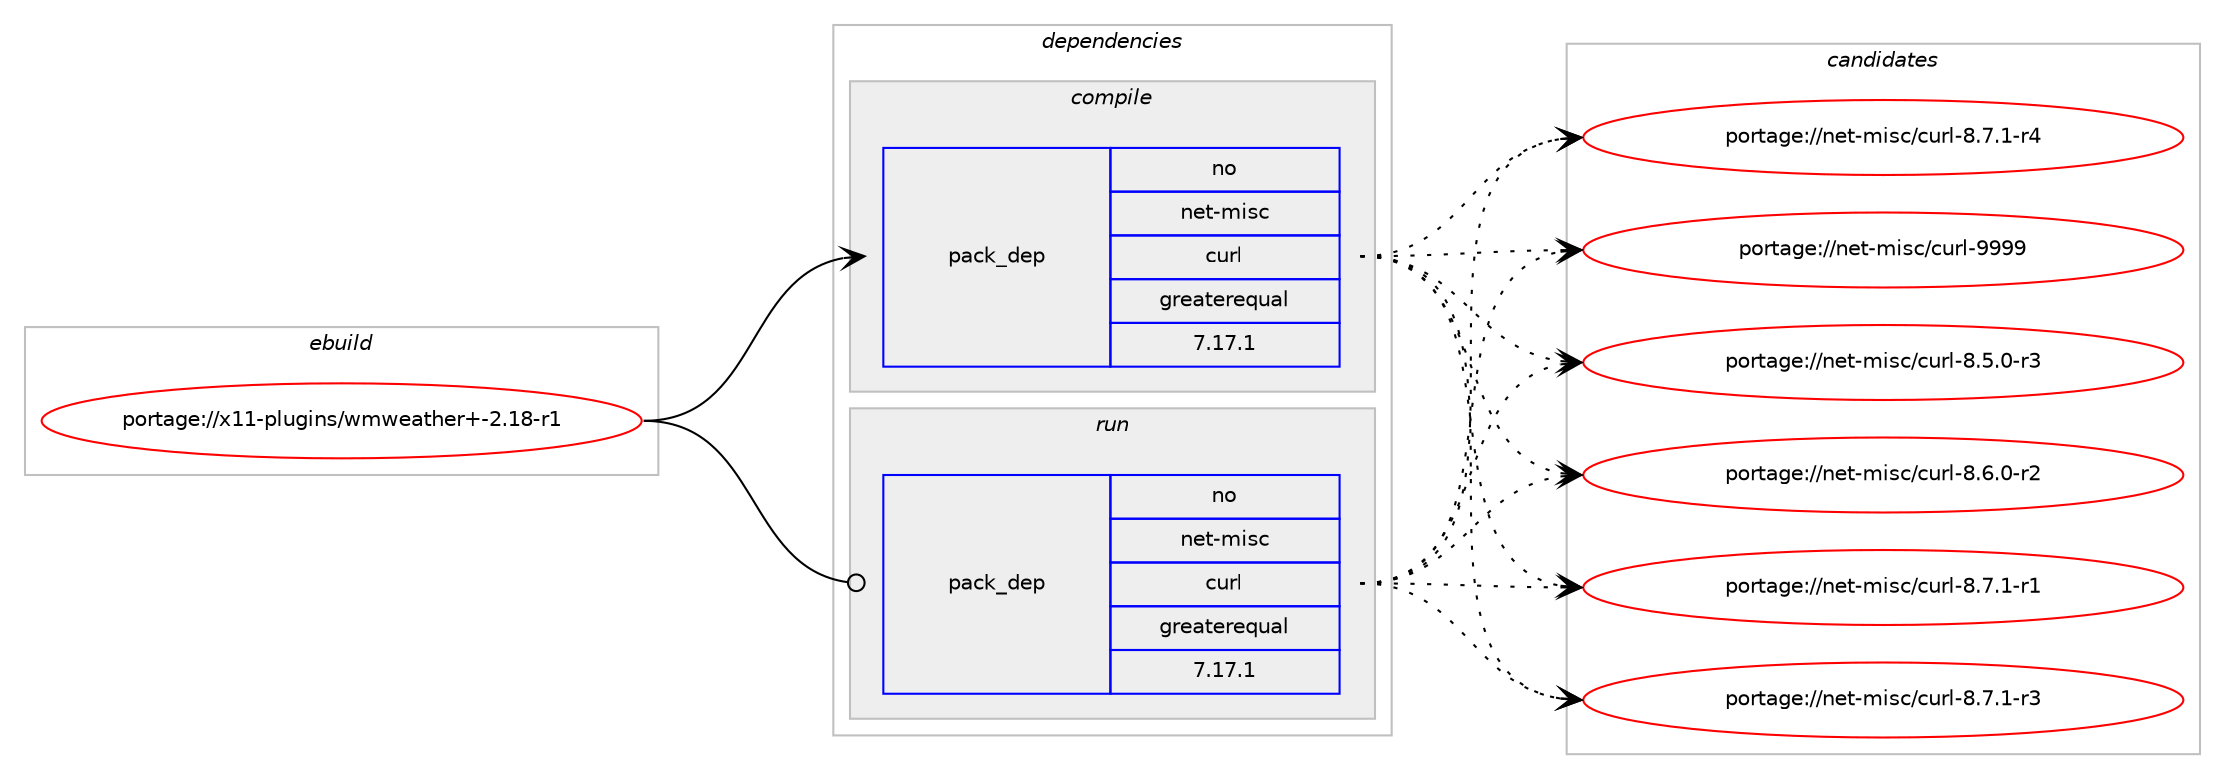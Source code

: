 digraph prolog {

# *************
# Graph options
# *************

newrank=true;
concentrate=true;
compound=true;
graph [rankdir=LR,fontname=Helvetica,fontsize=10,ranksep=1.5];#, ranksep=2.5, nodesep=0.2];
edge  [arrowhead=vee];
node  [fontname=Helvetica,fontsize=10];

# **********
# The ebuild
# **********

subgraph cluster_leftcol {
color=gray;
rank=same;
label=<<i>ebuild</i>>;
id [label="portage://x11-plugins/wmweather+-2.18-r1", color=red, width=4, href="../x11-plugins/wmweather+-2.18-r1.svg"];
}

# ****************
# The dependencies
# ****************

subgraph cluster_midcol {
color=gray;
label=<<i>dependencies</i>>;
subgraph cluster_compile {
fillcolor="#eeeeee";
style=filled;
label=<<i>compile</i>>;
# *** BEGIN UNKNOWN DEPENDENCY TYPE (TODO) ***
# id -> package_dependency(portage://x11-plugins/wmweather+-2.18-r1,install,no,dev-libs,libpcre,none,[,,],[],[])
# *** END UNKNOWN DEPENDENCY TYPE (TODO) ***

subgraph pack1527 {
dependency4477 [label=<<TABLE BORDER="0" CELLBORDER="1" CELLSPACING="0" CELLPADDING="4" WIDTH="220"><TR><TD ROWSPAN="6" CELLPADDING="30">pack_dep</TD></TR><TR><TD WIDTH="110">no</TD></TR><TR><TD>net-misc</TD></TR><TR><TD>curl</TD></TR><TR><TD>greaterequal</TD></TR><TR><TD>7.17.1</TD></TR></TABLE>>, shape=none, color=blue];
}
id:e -> dependency4477:w [weight=20,style="solid",arrowhead="vee"];
# *** BEGIN UNKNOWN DEPENDENCY TYPE (TODO) ***
# id -> package_dependency(portage://x11-plugins/wmweather+-2.18-r1,install,no,x11-libs,libX11,none,[,,],[],[])
# *** END UNKNOWN DEPENDENCY TYPE (TODO) ***

# *** BEGIN UNKNOWN DEPENDENCY TYPE (TODO) ***
# id -> package_dependency(portage://x11-plugins/wmweather+-2.18-r1,install,no,x11-libs,libXext,none,[,,],[],[])
# *** END UNKNOWN DEPENDENCY TYPE (TODO) ***

# *** BEGIN UNKNOWN DEPENDENCY TYPE (TODO) ***
# id -> package_dependency(portage://x11-plugins/wmweather+-2.18-r1,install,no,x11-libs,libXpm,none,[,,],[],[])
# *** END UNKNOWN DEPENDENCY TYPE (TODO) ***

# *** BEGIN UNKNOWN DEPENDENCY TYPE (TODO) ***
# id -> package_dependency(portage://x11-plugins/wmweather+-2.18-r1,install,no,x11-wm,windowmaker,none,[,,],[],[])
# *** END UNKNOWN DEPENDENCY TYPE (TODO) ***

}
subgraph cluster_compileandrun {
fillcolor="#eeeeee";
style=filled;
label=<<i>compile and run</i>>;
}
subgraph cluster_run {
fillcolor="#eeeeee";
style=filled;
label=<<i>run</i>>;
# *** BEGIN UNKNOWN DEPENDENCY TYPE (TODO) ***
# id -> package_dependency(portage://x11-plugins/wmweather+-2.18-r1,run,no,dev-libs,libpcre,none,[,,],[],[])
# *** END UNKNOWN DEPENDENCY TYPE (TODO) ***

subgraph pack1528 {
dependency4478 [label=<<TABLE BORDER="0" CELLBORDER="1" CELLSPACING="0" CELLPADDING="4" WIDTH="220"><TR><TD ROWSPAN="6" CELLPADDING="30">pack_dep</TD></TR><TR><TD WIDTH="110">no</TD></TR><TR><TD>net-misc</TD></TR><TR><TD>curl</TD></TR><TR><TD>greaterequal</TD></TR><TR><TD>7.17.1</TD></TR></TABLE>>, shape=none, color=blue];
}
id:e -> dependency4478:w [weight=20,style="solid",arrowhead="odot"];
# *** BEGIN UNKNOWN DEPENDENCY TYPE (TODO) ***
# id -> package_dependency(portage://x11-plugins/wmweather+-2.18-r1,run,no,x11-libs,libX11,none,[,,],[],[])
# *** END UNKNOWN DEPENDENCY TYPE (TODO) ***

# *** BEGIN UNKNOWN DEPENDENCY TYPE (TODO) ***
# id -> package_dependency(portage://x11-plugins/wmweather+-2.18-r1,run,no,x11-libs,libXext,none,[,,],[],[])
# *** END UNKNOWN DEPENDENCY TYPE (TODO) ***

# *** BEGIN UNKNOWN DEPENDENCY TYPE (TODO) ***
# id -> package_dependency(portage://x11-plugins/wmweather+-2.18-r1,run,no,x11-libs,libXpm,none,[,,],[],[])
# *** END UNKNOWN DEPENDENCY TYPE (TODO) ***

# *** BEGIN UNKNOWN DEPENDENCY TYPE (TODO) ***
# id -> package_dependency(portage://x11-plugins/wmweather+-2.18-r1,run,no,x11-wm,windowmaker,none,[,,],[],[])
# *** END UNKNOWN DEPENDENCY TYPE (TODO) ***

}
}

# **************
# The candidates
# **************

subgraph cluster_choices {
rank=same;
color=gray;
label=<<i>candidates</i>>;

subgraph choice1527 {
color=black;
nodesep=1;
choice110101116451091051159947991171141084556465346484511451 [label="portage://net-misc/curl-8.5.0-r3", color=red, width=4,href="../net-misc/curl-8.5.0-r3.svg"];
choice110101116451091051159947991171141084556465446484511450 [label="portage://net-misc/curl-8.6.0-r2", color=red, width=4,href="../net-misc/curl-8.6.0-r2.svg"];
choice110101116451091051159947991171141084556465546494511449 [label="portage://net-misc/curl-8.7.1-r1", color=red, width=4,href="../net-misc/curl-8.7.1-r1.svg"];
choice110101116451091051159947991171141084556465546494511451 [label="portage://net-misc/curl-8.7.1-r3", color=red, width=4,href="../net-misc/curl-8.7.1-r3.svg"];
choice110101116451091051159947991171141084556465546494511452 [label="portage://net-misc/curl-8.7.1-r4", color=red, width=4,href="../net-misc/curl-8.7.1-r4.svg"];
choice110101116451091051159947991171141084557575757 [label="portage://net-misc/curl-9999", color=red, width=4,href="../net-misc/curl-9999.svg"];
dependency4477:e -> choice110101116451091051159947991171141084556465346484511451:w [style=dotted,weight="100"];
dependency4477:e -> choice110101116451091051159947991171141084556465446484511450:w [style=dotted,weight="100"];
dependency4477:e -> choice110101116451091051159947991171141084556465546494511449:w [style=dotted,weight="100"];
dependency4477:e -> choice110101116451091051159947991171141084556465546494511451:w [style=dotted,weight="100"];
dependency4477:e -> choice110101116451091051159947991171141084556465546494511452:w [style=dotted,weight="100"];
dependency4477:e -> choice110101116451091051159947991171141084557575757:w [style=dotted,weight="100"];
}
subgraph choice1528 {
color=black;
nodesep=1;
choice110101116451091051159947991171141084556465346484511451 [label="portage://net-misc/curl-8.5.0-r3", color=red, width=4,href="../net-misc/curl-8.5.0-r3.svg"];
choice110101116451091051159947991171141084556465446484511450 [label="portage://net-misc/curl-8.6.0-r2", color=red, width=4,href="../net-misc/curl-8.6.0-r2.svg"];
choice110101116451091051159947991171141084556465546494511449 [label="portage://net-misc/curl-8.7.1-r1", color=red, width=4,href="../net-misc/curl-8.7.1-r1.svg"];
choice110101116451091051159947991171141084556465546494511451 [label="portage://net-misc/curl-8.7.1-r3", color=red, width=4,href="../net-misc/curl-8.7.1-r3.svg"];
choice110101116451091051159947991171141084556465546494511452 [label="portage://net-misc/curl-8.7.1-r4", color=red, width=4,href="../net-misc/curl-8.7.1-r4.svg"];
choice110101116451091051159947991171141084557575757 [label="portage://net-misc/curl-9999", color=red, width=4,href="../net-misc/curl-9999.svg"];
dependency4478:e -> choice110101116451091051159947991171141084556465346484511451:w [style=dotted,weight="100"];
dependency4478:e -> choice110101116451091051159947991171141084556465446484511450:w [style=dotted,weight="100"];
dependency4478:e -> choice110101116451091051159947991171141084556465546494511449:w [style=dotted,weight="100"];
dependency4478:e -> choice110101116451091051159947991171141084556465546494511451:w [style=dotted,weight="100"];
dependency4478:e -> choice110101116451091051159947991171141084556465546494511452:w [style=dotted,weight="100"];
dependency4478:e -> choice110101116451091051159947991171141084557575757:w [style=dotted,weight="100"];
}
}

}
